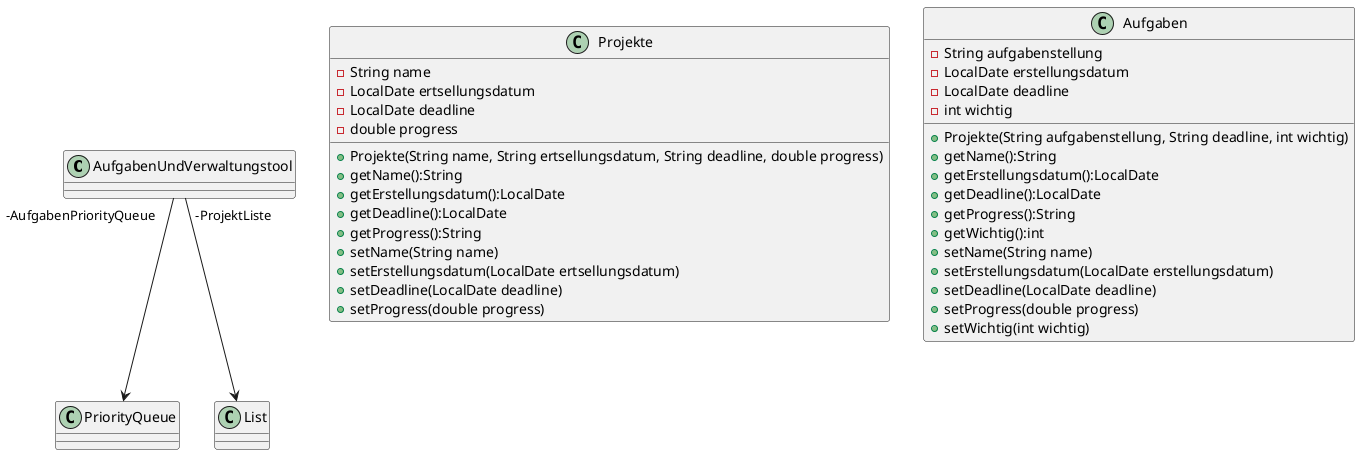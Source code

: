 @startuml
'https://plantuml.com/class-diagram

class AufgabenUndVerwaltungstool
class Projekte
class Aufgaben
class AufgabenUndVerwaltungstool{

}

class Projekte{
    -String name
    -LocalDate ertsellungsdatum
    -LocalDate deadline
    -double progress

    +Projekte(String name, String ertsellungsdatum, String deadline, double progress)
    +getName():String
    +getErstellungsdatum():LocalDate
    +getDeadline():LocalDate
    +getProgress():String
    +setName(String name)
    +setErstellungsdatum(LocalDate ertsellungsdatum)
    +setDeadline(LocalDate deadline)
    +setProgress(double progress)

}

class Aufgaben{
    -String aufgabenstellung
    -LocalDate erstellungsdatum
    -LocalDate deadline
    -int wichtig

    +Projekte(String aufgabenstellung, String deadline, int wichtig)
    +getName():String
    +getErstellungsdatum():LocalDate
    +getDeadline():LocalDate
    +getProgress():String
    +getWichtig():int
    +setName(String name)
    +setErstellungsdatum(LocalDate erstellungsdatum)
    +setDeadline(LocalDate deadline)
    +setProgress(double progress)
    +setWichtig(int wichtig)
}


AufgabenUndVerwaltungstool "-AufgabenPriorityQueue" --> PriorityQueue
AufgabenUndVerwaltungstool "-ProjektListe" --> List
@enduml